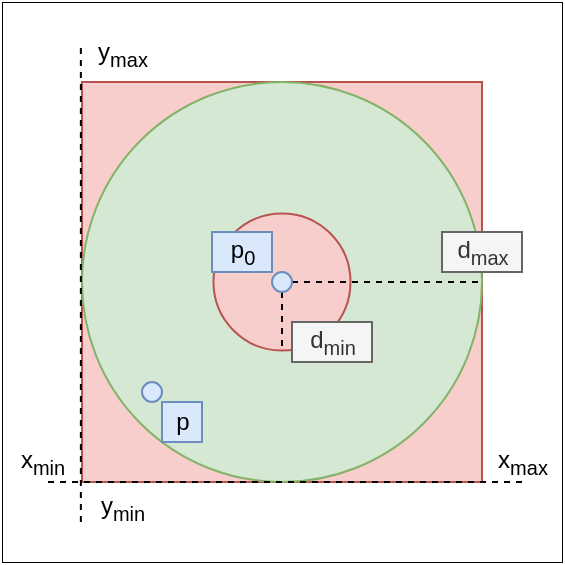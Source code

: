 <mxfile version="16.0.0" type="device"><diagram id="MPMWLAkx8Vk3ITX54RAz" name="Seite-1"><mxGraphModel dx="527" dy="475" grid="1" gridSize="10" guides="1" tooltips="1" connect="1" arrows="1" fold="1" page="1" pageScale="1" pageWidth="827" pageHeight="1169" math="0" shadow="0"><root><mxCell id="0"/><mxCell id="1" parent="0"/><mxCell id="ueOY4LG3pAYB3B5HC_7x-8" value="" style="rounded=0;whiteSpace=wrap;html=1;strokeWidth=0.5;" vertex="1" parent="1"><mxGeometry width="280" height="280" as="geometry"/></mxCell><mxCell id="jG6aB0xWolRJdUyc0ufm-6" value="" style="rounded=0;whiteSpace=wrap;html=1;fillColor=#f8cecc;strokeColor=#b85450;" parent="1" vertex="1"><mxGeometry x="40" y="40" width="200" height="200" as="geometry"/></mxCell><mxCell id="jG6aB0xWolRJdUyc0ufm-5" value="" style="ellipse;whiteSpace=wrap;html=1;aspect=fixed;fillColor=#d5e8d4;strokeColor=#82b366;" parent="1" vertex="1"><mxGeometry x="40" y="40" width="200" height="200" as="geometry"/></mxCell><mxCell id="jG6aB0xWolRJdUyc0ufm-1" value="" style="ellipse;whiteSpace=wrap;html=1;aspect=fixed;fillColor=#f8cecc;strokeColor=#b85450;" parent="1" vertex="1"><mxGeometry x="105.75" y="105.75" width="68.5" height="68.5" as="geometry"/></mxCell><mxCell id="jG6aB0xWolRJdUyc0ufm-10" style="rounded=0;orthogonalLoop=1;jettySize=auto;html=1;exitX=1;exitY=0.5;exitDx=0;exitDy=0;entryX=1;entryY=0.5;entryDx=0;entryDy=0;dashed=1;endArrow=none;endFill=0;" parent="1" source="jG6aB0xWolRJdUyc0ufm-2" target="jG6aB0xWolRJdUyc0ufm-5" edge="1"><mxGeometry relative="1" as="geometry"/></mxCell><mxCell id="jG6aB0xWolRJdUyc0ufm-12" style="edgeStyle=none;rounded=0;orthogonalLoop=1;jettySize=auto;html=1;exitX=0.5;exitY=1;exitDx=0;exitDy=0;entryX=0.5;entryY=1;entryDx=0;entryDy=0;dashed=1;endArrow=none;endFill=0;" parent="1" source="jG6aB0xWolRJdUyc0ufm-2" target="jG6aB0xWolRJdUyc0ufm-1" edge="1"><mxGeometry relative="1" as="geometry"/></mxCell><mxCell id="jG6aB0xWolRJdUyc0ufm-2" value="" style="shape=ellipse;fillColor=#dae8fc;strokeColor=#6c8ebf;html=1;sketch=0;" parent="1" vertex="1"><mxGeometry x="135" y="135" width="10" height="10" as="geometry"/></mxCell><mxCell id="3SYJKY0iSG2R_66E6nRN-2" value="d&lt;sub&gt;min&lt;/sub&gt;" style="text;html=1;align=center;verticalAlign=middle;resizable=0;points=[];autosize=1;strokeColor=#666666;fillColor=#f5f5f5;fontColor=#333333;" parent="1" vertex="1"><mxGeometry x="145" y="160" width="40" height="20" as="geometry"/></mxCell><mxCell id="3SYJKY0iSG2R_66E6nRN-3" value="d&lt;sub&gt;max&lt;/sub&gt;" style="text;html=1;align=center;verticalAlign=middle;resizable=0;points=[];autosize=1;strokeColor=#666666;fillColor=#f5f5f5;fontColor=#333333;" parent="1" vertex="1"><mxGeometry x="220" y="115" width="40" height="20" as="geometry"/></mxCell><mxCell id="3SYJKY0iSG2R_66E6nRN-4" value="" style="shape=ellipse;fillColor=#dae8fc;strokeColor=#6c8ebf;html=1;sketch=0;" parent="1" vertex="1"><mxGeometry x="70" y="190" width="10" height="10" as="geometry"/></mxCell><mxCell id="3SYJKY0iSG2R_66E6nRN-6" value="p" style="text;html=1;align=center;verticalAlign=middle;resizable=0;points=[];autosize=1;strokeColor=#6c8ebf;fillColor=#dae8fc;" parent="1" vertex="1"><mxGeometry x="80" y="200" width="20" height="20" as="geometry"/></mxCell><mxCell id="3SYJKY0iSG2R_66E6nRN-7" value="&lt;span style=&quot;font-size: 12px&quot;&gt;p&lt;/span&gt;&lt;sub&gt;0&lt;/sub&gt;" style="text;html=1;align=center;verticalAlign=middle;resizable=0;points=[];autosize=1;strokeColor=#6c8ebf;fillColor=#dae8fc;" parent="1" vertex="1"><mxGeometry x="105" y="115" width="30" height="20" as="geometry"/></mxCell><mxCell id="ueOY4LG3pAYB3B5HC_7x-1" value="" style="endArrow=none;dashed=1;html=1;rounded=0;" edge="1" parent="1"><mxGeometry width="50" height="50" relative="1" as="geometry"><mxPoint x="39.43" y="260" as="sourcePoint"/><mxPoint x="39.43" y="20" as="targetPoint"/></mxGeometry></mxCell><mxCell id="ueOY4LG3pAYB3B5HC_7x-2" value="" style="endArrow=none;dashed=1;html=1;rounded=0;" edge="1" parent="1"><mxGeometry width="50" height="50" relative="1" as="geometry"><mxPoint x="260" y="240" as="sourcePoint"/><mxPoint x="20" y="240" as="targetPoint"/></mxGeometry></mxCell><mxCell id="ueOY4LG3pAYB3B5HC_7x-3" value="&lt;span style=&quot;font-size: 12px&quot;&gt;x&lt;sub&gt;min&lt;/sub&gt;&lt;/span&gt;" style="text;html=1;align=center;verticalAlign=middle;resizable=0;points=[];autosize=1;" vertex="1" parent="1"><mxGeometry y="220" width="40" height="20" as="geometry"/></mxCell><mxCell id="ueOY4LG3pAYB3B5HC_7x-4" value="&lt;span style=&quot;font-size: 12px&quot;&gt;y&lt;sub&gt;min&lt;/sub&gt;&lt;/span&gt;" style="text;html=1;align=center;verticalAlign=middle;resizable=0;points=[];autosize=1;" vertex="1" parent="1"><mxGeometry x="40" y="243" width="40" height="20" as="geometry"/></mxCell><mxCell id="ueOY4LG3pAYB3B5HC_7x-5" value="&lt;span style=&quot;font-size: 12px&quot;&gt;x&lt;sub&gt;max&lt;/sub&gt;&lt;/span&gt;" style="text;html=1;align=center;verticalAlign=middle;resizable=0;points=[];autosize=1;" vertex="1" parent="1"><mxGeometry x="240" y="220" width="40" height="20" as="geometry"/></mxCell><mxCell id="ueOY4LG3pAYB3B5HC_7x-6" value="&lt;span style=&quot;font-size: 12px&quot;&gt;y&lt;sub&gt;max&lt;/sub&gt;&lt;/span&gt;" style="text;html=1;align=center;verticalAlign=middle;resizable=0;points=[];autosize=1;" vertex="1" parent="1"><mxGeometry x="40" y="16" width="40" height="20" as="geometry"/></mxCell></root></mxGraphModel></diagram></mxfile>